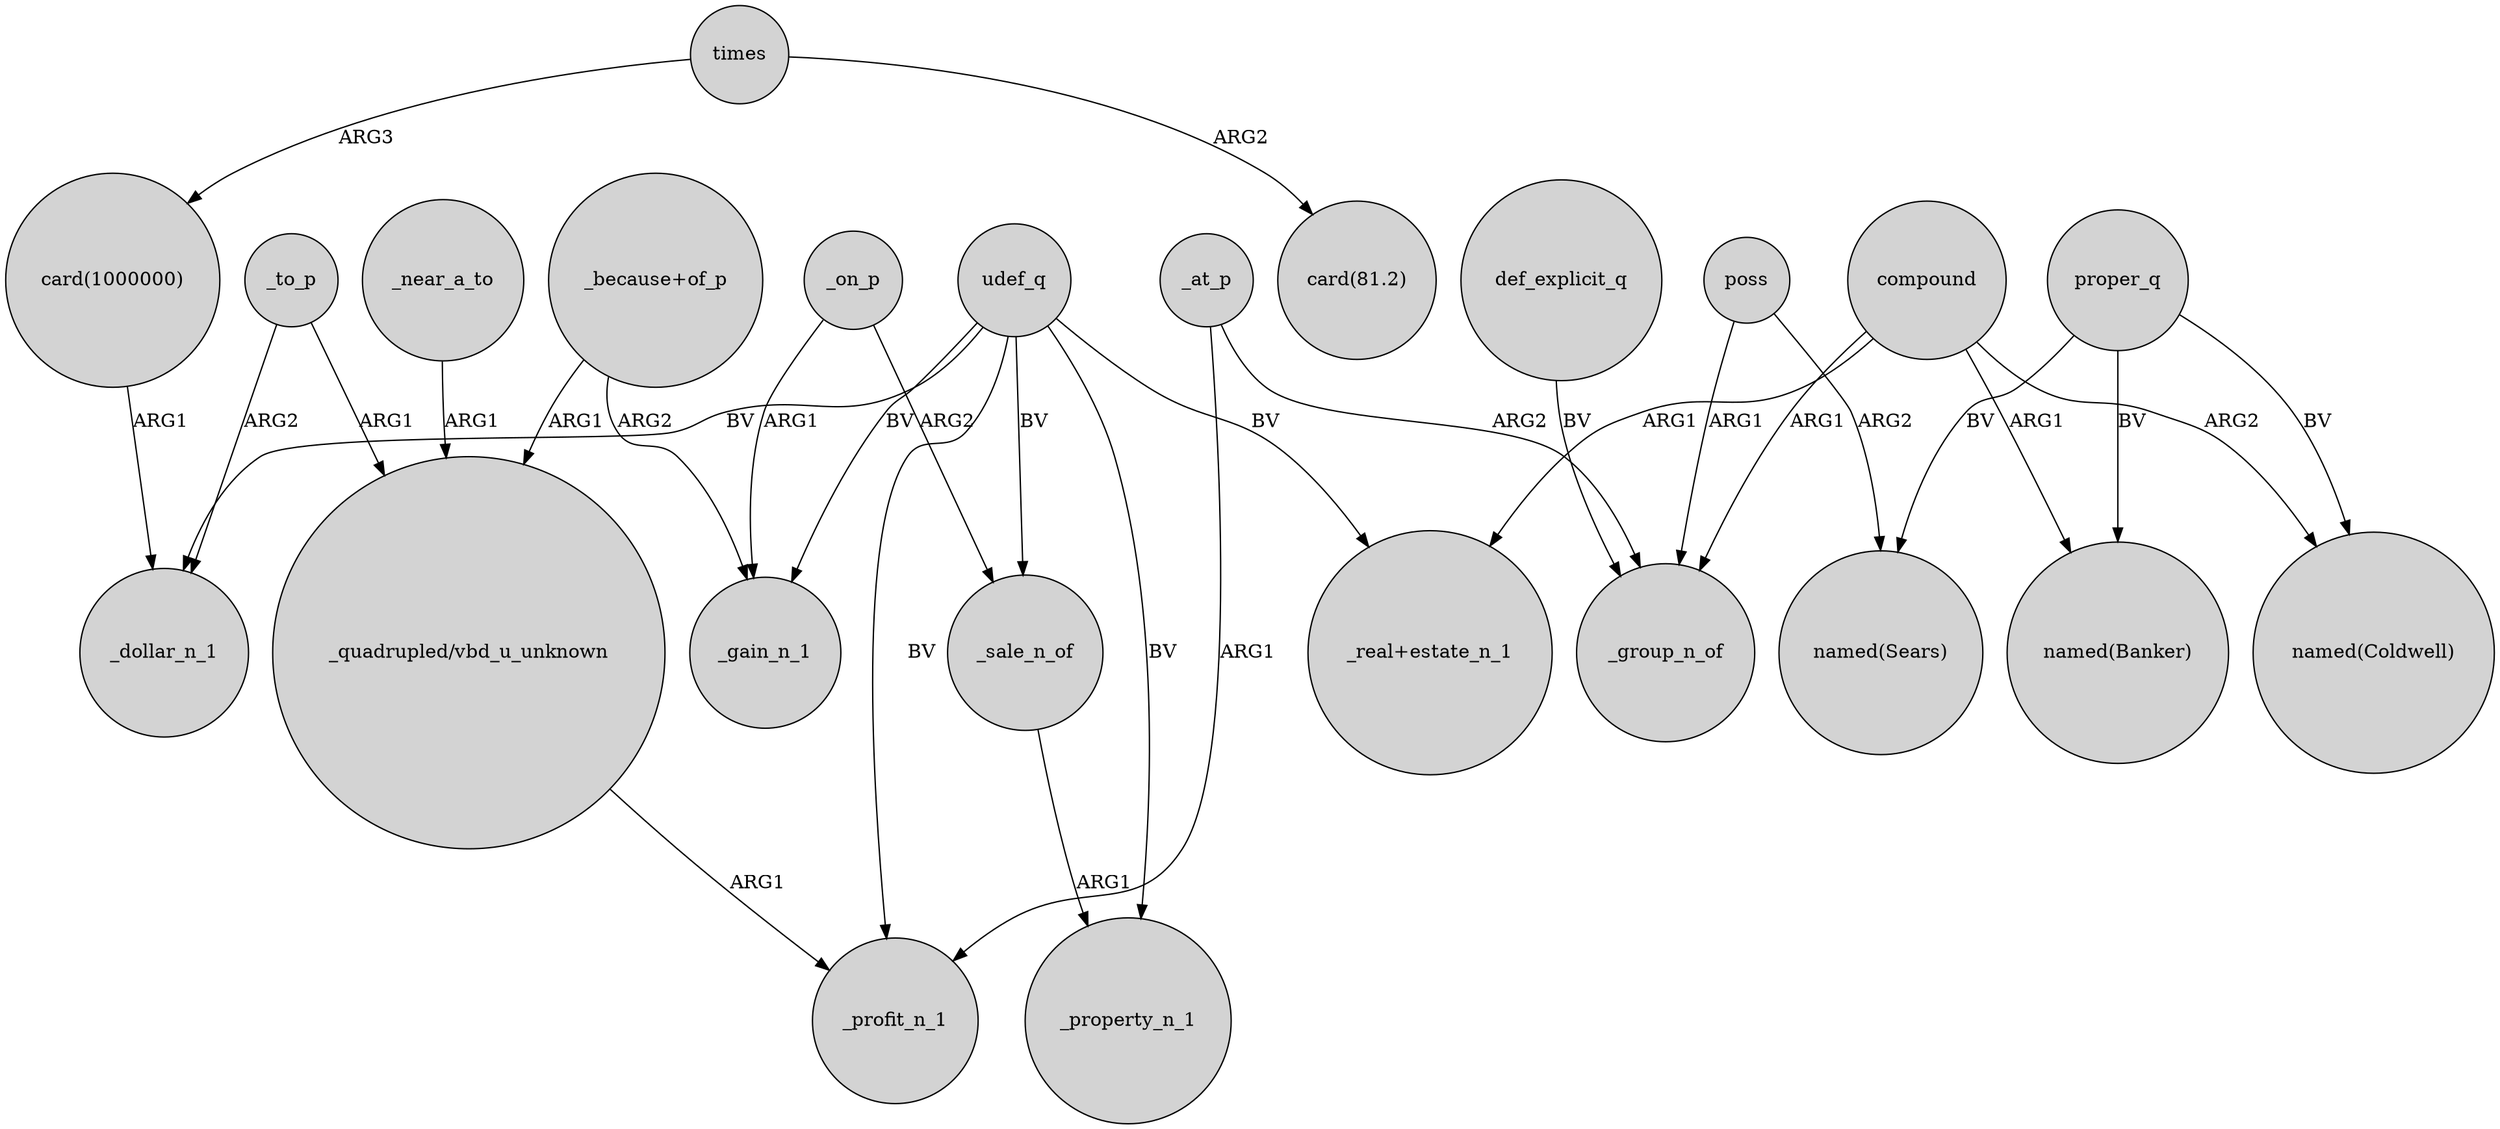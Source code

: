 digraph {
	node [shape=circle style=filled]
	_near_a_to -> "_quadrupled/vbd_u_unknown" [label=ARG1]
	_sale_n_of -> _property_n_1 [label=ARG1]
	"card(1000000)" -> _dollar_n_1 [label=ARG1]
	_on_p -> _gain_n_1 [label=ARG1]
	_to_p -> _dollar_n_1 [label=ARG2]
	times -> "card(81.2)" [label=ARG2]
	udef_q -> _gain_n_1 [label=BV]
	def_explicit_q -> _group_n_of [label=BV]
	poss -> "named(Sears)" [label=ARG2]
	poss -> _group_n_of [label=ARG1]
	"_quadrupled/vbd_u_unknown" -> _profit_n_1 [label=ARG1]
	compound -> "named(Banker)" [label=ARG1]
	proper_q -> "named(Sears)" [label=BV]
	_at_p -> _group_n_of [label=ARG2]
	times -> "card(1000000)" [label=ARG3]
	"_because+of_p" -> "_quadrupled/vbd_u_unknown" [label=ARG1]
	"_because+of_p" -> _gain_n_1 [label=ARG2]
	udef_q -> "_real+estate_n_1" [label=BV]
	compound -> "_real+estate_n_1" [label=ARG1]
	udef_q -> _property_n_1 [label=BV]
	_on_p -> _sale_n_of [label=ARG2]
	proper_q -> "named(Coldwell)" [label=BV]
	proper_q -> "named(Banker)" [label=BV]
	udef_q -> _sale_n_of [label=BV]
	_at_p -> _profit_n_1 [label=ARG1]
	compound -> "named(Coldwell)" [label=ARG2]
	udef_q -> _profit_n_1 [label=BV]
	_to_p -> "_quadrupled/vbd_u_unknown" [label=ARG1]
	compound -> _group_n_of [label=ARG1]
	udef_q -> _dollar_n_1 [label=BV]
}
